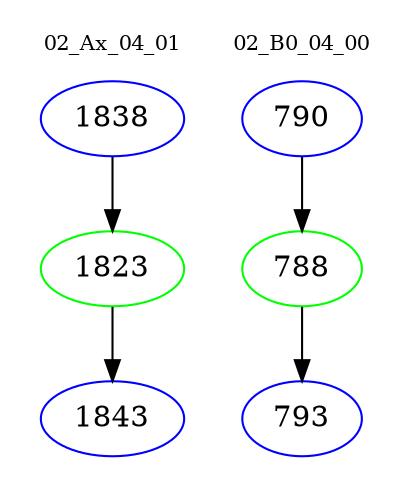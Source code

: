 digraph{
subgraph cluster_0 {
color = white
label = "02_Ax_04_01";
fontsize=10;
T0_1838 [label="1838", color="blue"]
T0_1838 -> T0_1823 [color="black"]
T0_1823 [label="1823", color="green"]
T0_1823 -> T0_1843 [color="black"]
T0_1843 [label="1843", color="blue"]
}
subgraph cluster_1 {
color = white
label = "02_B0_04_00";
fontsize=10;
T1_790 [label="790", color="blue"]
T1_790 -> T1_788 [color="black"]
T1_788 [label="788", color="green"]
T1_788 -> T1_793 [color="black"]
T1_793 [label="793", color="blue"]
}
}
